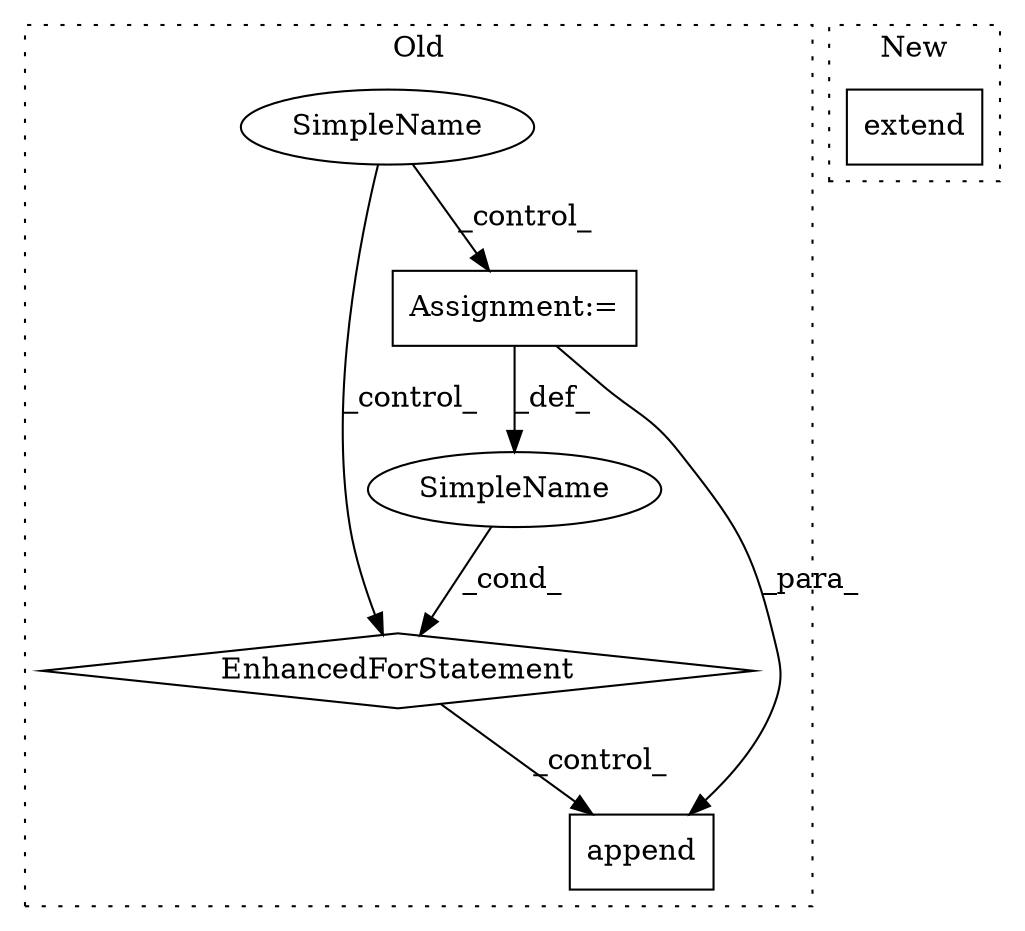 digraph G {
subgraph cluster0 {
1 [label="EnhancedForStatement" a="70" s="3452,3547" l="65,2" shape="diamond"];
3 [label="Assignment:=" a="7" s="3452,3547" l="65,2" shape="box"];
4 [label="append" a="32" s="3653,3675" l="7,1" shape="box"];
5 [label="SimpleName" a="42" s="3521" l="3" shape="ellipse"];
6 [label="SimpleName" a="42" s="3280" l="14" shape="ellipse"];
label = "Old";
style="dotted";
}
subgraph cluster1 {
2 [label="extend" a="32" s="3463,3599" l="18,-3" shape="box"];
label = "New";
style="dotted";
}
1 -> 4 [label="_control_"];
3 -> 4 [label="_para_"];
3 -> 5 [label="_def_"];
5 -> 1 [label="_cond_"];
6 -> 3 [label="_control_"];
6 -> 1 [label="_control_"];
}